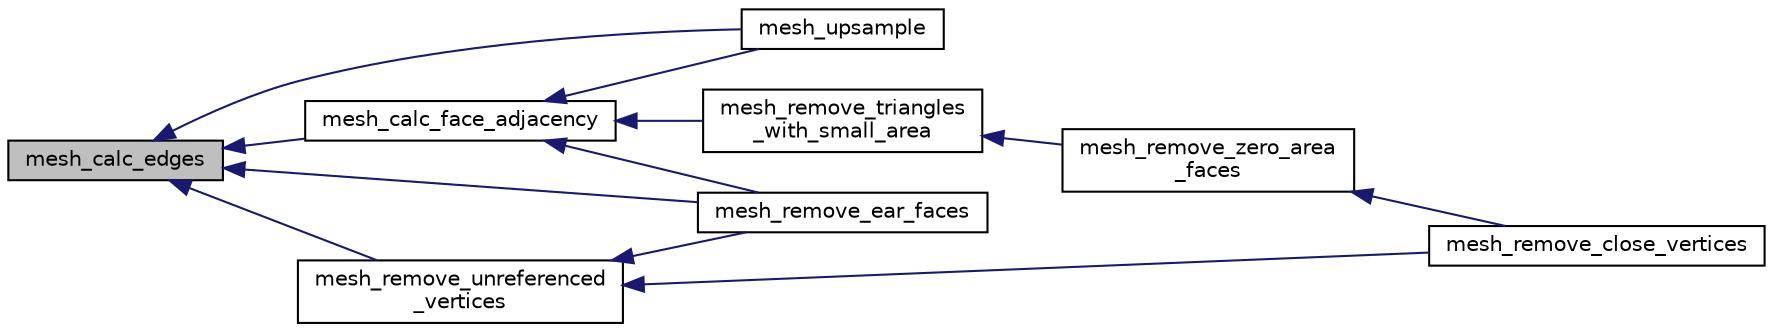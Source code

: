 digraph "mesh_calc_edges"
{
  edge [fontname="Helvetica",fontsize="10",labelfontname="Helvetica",labelfontsize="10"];
  node [fontname="Helvetica",fontsize="10",shape=record];
  rankdir="LR";
  Node1 [label="mesh_calc_edges",height=0.2,width=0.4,color="black", fillcolor="grey75", style="filled", fontcolor="black"];
  Node1 -> Node2 [dir="back",color="midnightblue",fontsize="10",style="solid",fontname="Helvetica"];
  Node2 [label="mesh_calc_face_adjacency",height=0.2,width=0.4,color="black", fillcolor="white", style="filled",URL="$meshlib_8h.html#aa9bb55af4acb5abf0f24ed6779e4aef8",tooltip="Computes face adjacent faces of a given mesh. "];
  Node2 -> Node3 [dir="back",color="midnightblue",fontsize="10",style="solid",fontname="Helvetica"];
  Node3 [label="mesh_upsample",height=0.2,width=0.4,color="black", fillcolor="white", style="filled",URL="$meshlib_8h.html#a8ece88db914e1befbd892c0cd02b3ec0",tooltip="Upsamples a given mesh. "];
  Node2 -> Node4 [dir="back",color="midnightblue",fontsize="10",style="solid",fontname="Helvetica"];
  Node4 [label="mesh_remove_triangles\l_with_small_area",height=0.2,width=0.4,color="black", fillcolor="white", style="filled",URL="$meshlib_8h.html#a52526baa809ff92ae1a91a198b8bf635",tooltip="Removes triangles with area smaller than a given value. "];
  Node4 -> Node5 [dir="back",color="midnightblue",fontsize="10",style="solid",fontname="Helvetica"];
  Node5 [label="mesh_remove_zero_area\l_faces",height=0.2,width=0.4,color="black", fillcolor="white", style="filled",URL="$meshlib_8h.html#a654d367f5a2926200bd36718086a414a",tooltip="Removes triangles with zero area. "];
  Node5 -> Node6 [dir="back",color="midnightblue",fontsize="10",style="solid",fontname="Helvetica"];
  Node6 [label="mesh_remove_close_vertices",height=0.2,width=0.4,color="black", fillcolor="white", style="filled",URL="$meshlib_8h.html#aa2d9aff74a0f802bf49473a924c49b03",tooltip="Removes close vertices. "];
  Node2 -> Node7 [dir="back",color="midnightblue",fontsize="10",style="solid",fontname="Helvetica"];
  Node7 [label="mesh_remove_ear_faces",height=0.2,width=0.4,color="black", fillcolor="white", style="filled",URL="$meshlib_8h.html#ae8dc074787a804bdfa8b3776fb34e955",tooltip="Removes ear faces and connecting vertices. "];
  Node1 -> Node3 [dir="back",color="midnightblue",fontsize="10",style="solid",fontname="Helvetica"];
  Node1 -> Node8 [dir="back",color="midnightblue",fontsize="10",style="solid",fontname="Helvetica"];
  Node8 [label="mesh_remove_unreferenced\l_vertices",height=0.2,width=0.4,color="black", fillcolor="white", style="filled",URL="$meshlib_8h.html#a4379103b6a6f7bea892042e2835048af",tooltip="Removes unreferenced vertices. "];
  Node8 -> Node7 [dir="back",color="midnightblue",fontsize="10",style="solid",fontname="Helvetica"];
  Node8 -> Node6 [dir="back",color="midnightblue",fontsize="10",style="solid",fontname="Helvetica"];
  Node1 -> Node7 [dir="back",color="midnightblue",fontsize="10",style="solid",fontname="Helvetica"];
}

